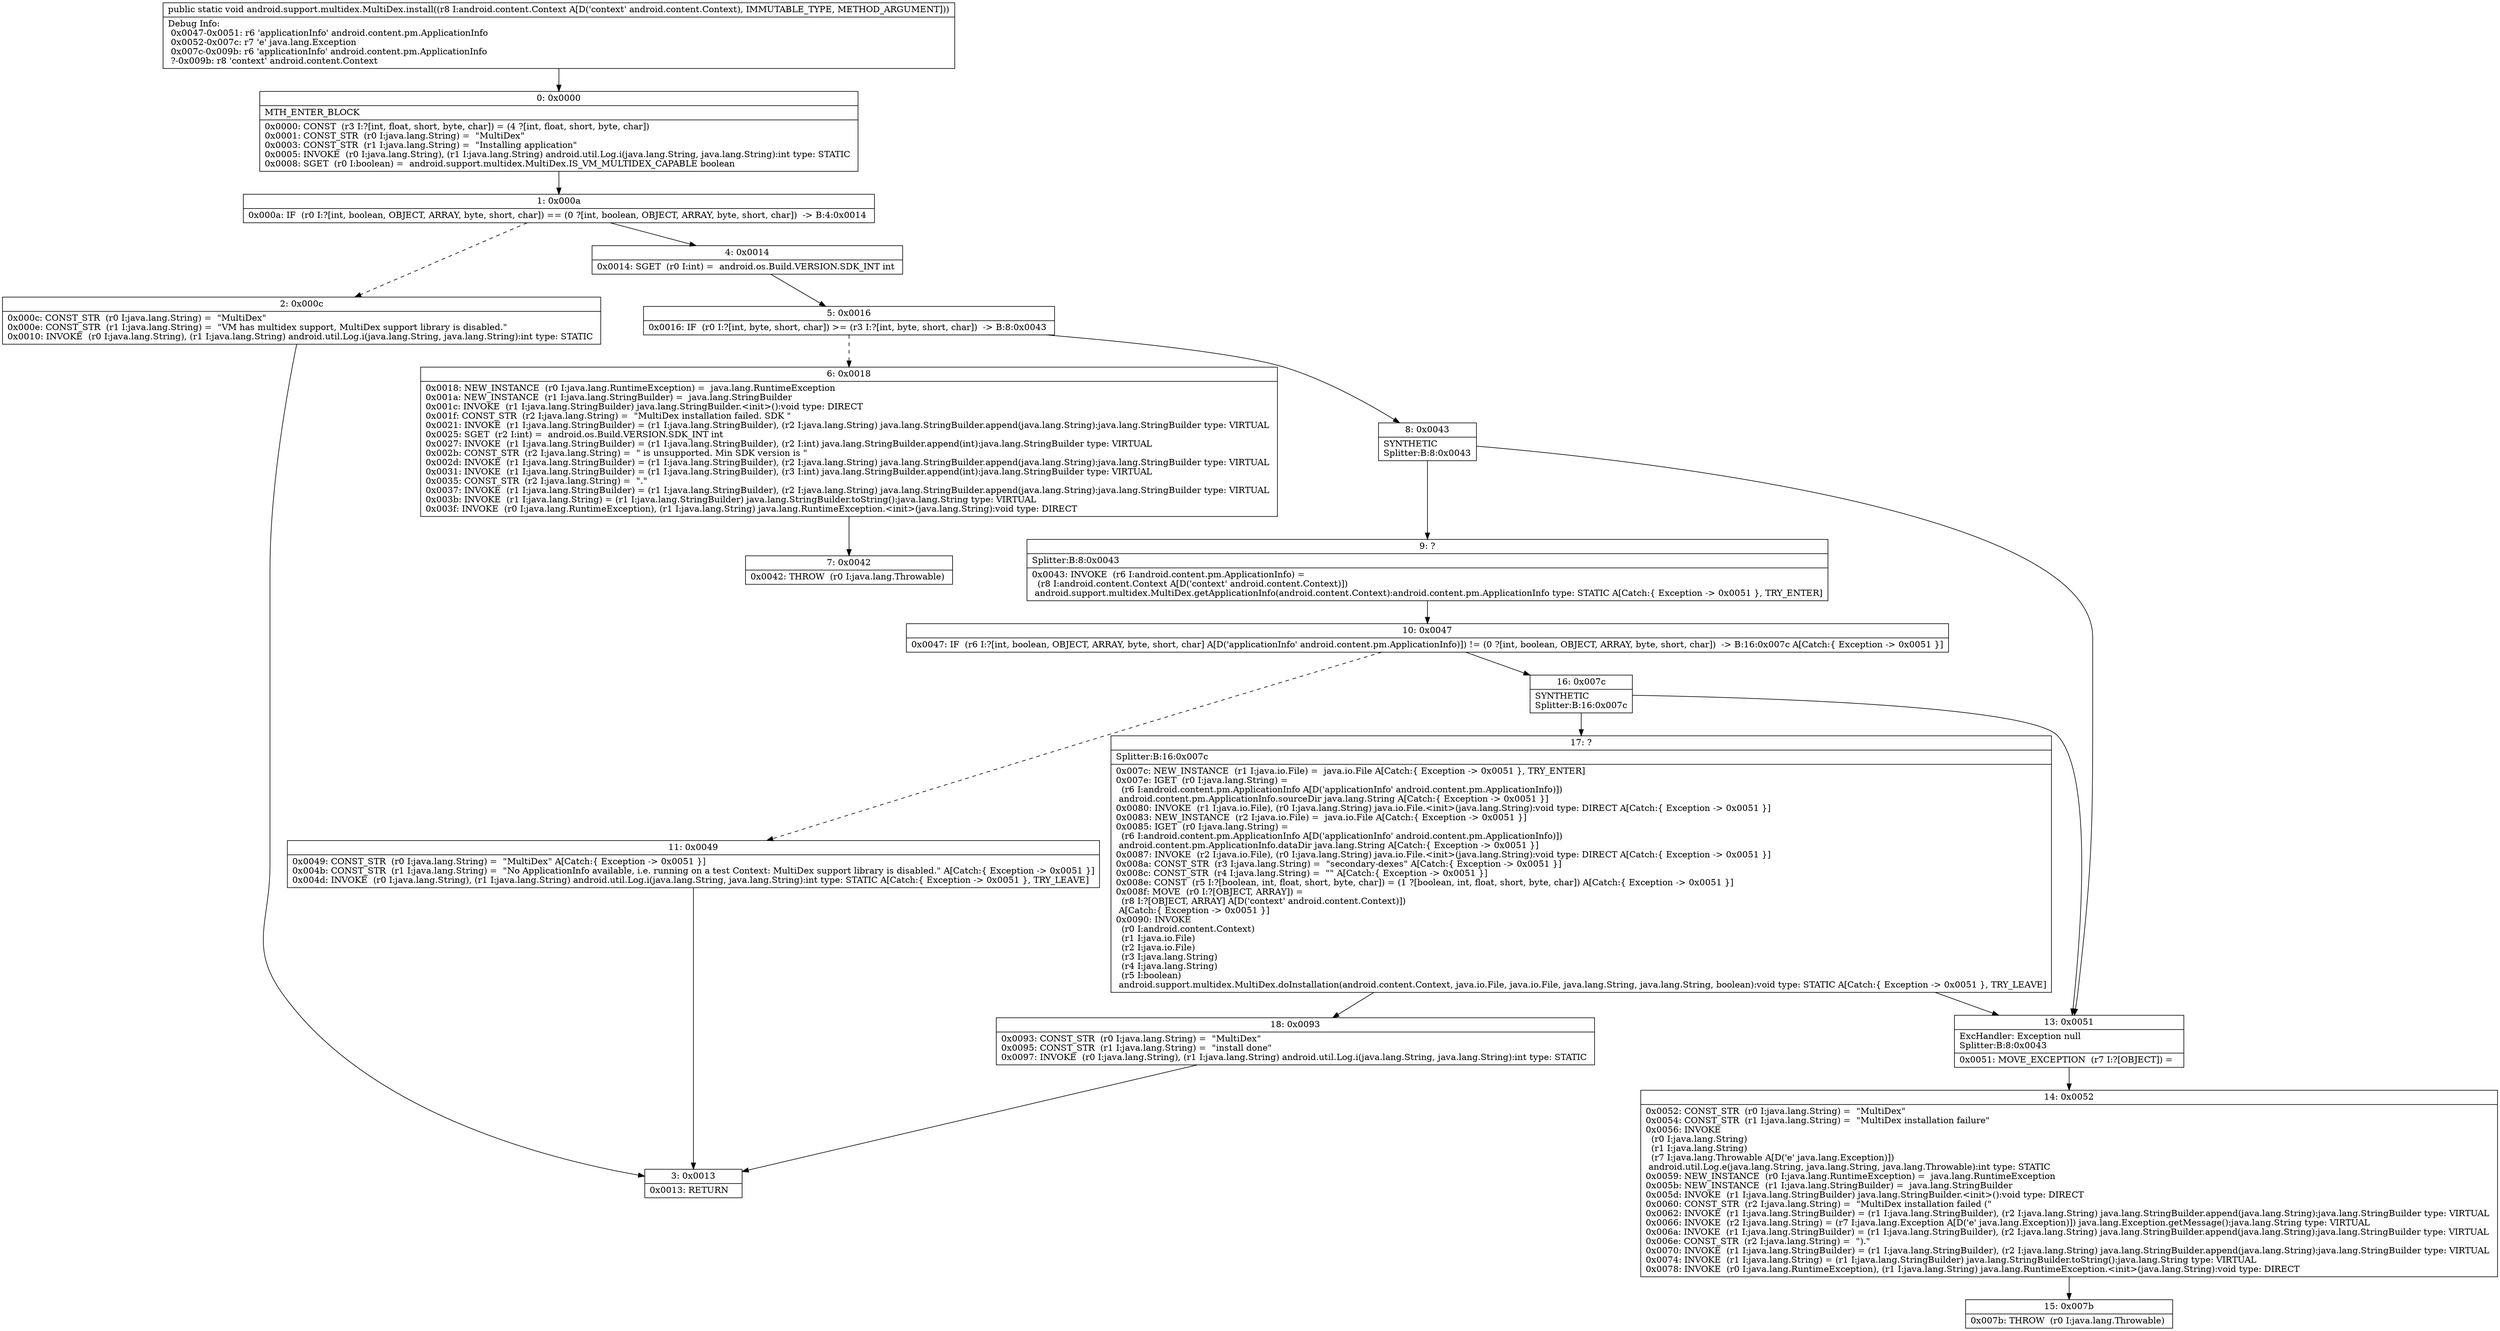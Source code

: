 digraph "CFG forandroid.support.multidex.MultiDex.install(Landroid\/content\/Context;)V" {
Node_0 [shape=record,label="{0\:\ 0x0000|MTH_ENTER_BLOCK\l|0x0000: CONST  (r3 I:?[int, float, short, byte, char]) = (4 ?[int, float, short, byte, char]) \l0x0001: CONST_STR  (r0 I:java.lang.String) =  \"MultiDex\" \l0x0003: CONST_STR  (r1 I:java.lang.String) =  \"Installing application\" \l0x0005: INVOKE  (r0 I:java.lang.String), (r1 I:java.lang.String) android.util.Log.i(java.lang.String, java.lang.String):int type: STATIC \l0x0008: SGET  (r0 I:boolean) =  android.support.multidex.MultiDex.IS_VM_MULTIDEX_CAPABLE boolean \l}"];
Node_1 [shape=record,label="{1\:\ 0x000a|0x000a: IF  (r0 I:?[int, boolean, OBJECT, ARRAY, byte, short, char]) == (0 ?[int, boolean, OBJECT, ARRAY, byte, short, char])  \-\> B:4:0x0014 \l}"];
Node_2 [shape=record,label="{2\:\ 0x000c|0x000c: CONST_STR  (r0 I:java.lang.String) =  \"MultiDex\" \l0x000e: CONST_STR  (r1 I:java.lang.String) =  \"VM has multidex support, MultiDex support library is disabled.\" \l0x0010: INVOKE  (r0 I:java.lang.String), (r1 I:java.lang.String) android.util.Log.i(java.lang.String, java.lang.String):int type: STATIC \l}"];
Node_3 [shape=record,label="{3\:\ 0x0013|0x0013: RETURN   \l}"];
Node_4 [shape=record,label="{4\:\ 0x0014|0x0014: SGET  (r0 I:int) =  android.os.Build.VERSION.SDK_INT int \l}"];
Node_5 [shape=record,label="{5\:\ 0x0016|0x0016: IF  (r0 I:?[int, byte, short, char]) \>= (r3 I:?[int, byte, short, char])  \-\> B:8:0x0043 \l}"];
Node_6 [shape=record,label="{6\:\ 0x0018|0x0018: NEW_INSTANCE  (r0 I:java.lang.RuntimeException) =  java.lang.RuntimeException \l0x001a: NEW_INSTANCE  (r1 I:java.lang.StringBuilder) =  java.lang.StringBuilder \l0x001c: INVOKE  (r1 I:java.lang.StringBuilder) java.lang.StringBuilder.\<init\>():void type: DIRECT \l0x001f: CONST_STR  (r2 I:java.lang.String) =  \"MultiDex installation failed. SDK \" \l0x0021: INVOKE  (r1 I:java.lang.StringBuilder) = (r1 I:java.lang.StringBuilder), (r2 I:java.lang.String) java.lang.StringBuilder.append(java.lang.String):java.lang.StringBuilder type: VIRTUAL \l0x0025: SGET  (r2 I:int) =  android.os.Build.VERSION.SDK_INT int \l0x0027: INVOKE  (r1 I:java.lang.StringBuilder) = (r1 I:java.lang.StringBuilder), (r2 I:int) java.lang.StringBuilder.append(int):java.lang.StringBuilder type: VIRTUAL \l0x002b: CONST_STR  (r2 I:java.lang.String) =  \" is unsupported. Min SDK version is \" \l0x002d: INVOKE  (r1 I:java.lang.StringBuilder) = (r1 I:java.lang.StringBuilder), (r2 I:java.lang.String) java.lang.StringBuilder.append(java.lang.String):java.lang.StringBuilder type: VIRTUAL \l0x0031: INVOKE  (r1 I:java.lang.StringBuilder) = (r1 I:java.lang.StringBuilder), (r3 I:int) java.lang.StringBuilder.append(int):java.lang.StringBuilder type: VIRTUAL \l0x0035: CONST_STR  (r2 I:java.lang.String) =  \".\" \l0x0037: INVOKE  (r1 I:java.lang.StringBuilder) = (r1 I:java.lang.StringBuilder), (r2 I:java.lang.String) java.lang.StringBuilder.append(java.lang.String):java.lang.StringBuilder type: VIRTUAL \l0x003b: INVOKE  (r1 I:java.lang.String) = (r1 I:java.lang.StringBuilder) java.lang.StringBuilder.toString():java.lang.String type: VIRTUAL \l0x003f: INVOKE  (r0 I:java.lang.RuntimeException), (r1 I:java.lang.String) java.lang.RuntimeException.\<init\>(java.lang.String):void type: DIRECT \l}"];
Node_7 [shape=record,label="{7\:\ 0x0042|0x0042: THROW  (r0 I:java.lang.Throwable) \l}"];
Node_8 [shape=record,label="{8\:\ 0x0043|SYNTHETIC\lSplitter:B:8:0x0043\l}"];
Node_9 [shape=record,label="{9\:\ ?|Splitter:B:8:0x0043\l|0x0043: INVOKE  (r6 I:android.content.pm.ApplicationInfo) = \l  (r8 I:android.content.Context A[D('context' android.content.Context)])\l android.support.multidex.MultiDex.getApplicationInfo(android.content.Context):android.content.pm.ApplicationInfo type: STATIC A[Catch:\{ Exception \-\> 0x0051 \}, TRY_ENTER]\l}"];
Node_10 [shape=record,label="{10\:\ 0x0047|0x0047: IF  (r6 I:?[int, boolean, OBJECT, ARRAY, byte, short, char] A[D('applicationInfo' android.content.pm.ApplicationInfo)]) != (0 ?[int, boolean, OBJECT, ARRAY, byte, short, char])  \-\> B:16:0x007c A[Catch:\{ Exception \-\> 0x0051 \}]\l}"];
Node_11 [shape=record,label="{11\:\ 0x0049|0x0049: CONST_STR  (r0 I:java.lang.String) =  \"MultiDex\" A[Catch:\{ Exception \-\> 0x0051 \}]\l0x004b: CONST_STR  (r1 I:java.lang.String) =  \"No ApplicationInfo available, i.e. running on a test Context: MultiDex support library is disabled.\" A[Catch:\{ Exception \-\> 0x0051 \}]\l0x004d: INVOKE  (r0 I:java.lang.String), (r1 I:java.lang.String) android.util.Log.i(java.lang.String, java.lang.String):int type: STATIC A[Catch:\{ Exception \-\> 0x0051 \}, TRY_LEAVE]\l}"];
Node_13 [shape=record,label="{13\:\ 0x0051|ExcHandler: Exception null\lSplitter:B:8:0x0043\l|0x0051: MOVE_EXCEPTION  (r7 I:?[OBJECT]) =  \l}"];
Node_14 [shape=record,label="{14\:\ 0x0052|0x0052: CONST_STR  (r0 I:java.lang.String) =  \"MultiDex\" \l0x0054: CONST_STR  (r1 I:java.lang.String) =  \"MultiDex installation failure\" \l0x0056: INVOKE  \l  (r0 I:java.lang.String)\l  (r1 I:java.lang.String)\l  (r7 I:java.lang.Throwable A[D('e' java.lang.Exception)])\l android.util.Log.e(java.lang.String, java.lang.String, java.lang.Throwable):int type: STATIC \l0x0059: NEW_INSTANCE  (r0 I:java.lang.RuntimeException) =  java.lang.RuntimeException \l0x005b: NEW_INSTANCE  (r1 I:java.lang.StringBuilder) =  java.lang.StringBuilder \l0x005d: INVOKE  (r1 I:java.lang.StringBuilder) java.lang.StringBuilder.\<init\>():void type: DIRECT \l0x0060: CONST_STR  (r2 I:java.lang.String) =  \"MultiDex installation failed (\" \l0x0062: INVOKE  (r1 I:java.lang.StringBuilder) = (r1 I:java.lang.StringBuilder), (r2 I:java.lang.String) java.lang.StringBuilder.append(java.lang.String):java.lang.StringBuilder type: VIRTUAL \l0x0066: INVOKE  (r2 I:java.lang.String) = (r7 I:java.lang.Exception A[D('e' java.lang.Exception)]) java.lang.Exception.getMessage():java.lang.String type: VIRTUAL \l0x006a: INVOKE  (r1 I:java.lang.StringBuilder) = (r1 I:java.lang.StringBuilder), (r2 I:java.lang.String) java.lang.StringBuilder.append(java.lang.String):java.lang.StringBuilder type: VIRTUAL \l0x006e: CONST_STR  (r2 I:java.lang.String) =  \").\" \l0x0070: INVOKE  (r1 I:java.lang.StringBuilder) = (r1 I:java.lang.StringBuilder), (r2 I:java.lang.String) java.lang.StringBuilder.append(java.lang.String):java.lang.StringBuilder type: VIRTUAL \l0x0074: INVOKE  (r1 I:java.lang.String) = (r1 I:java.lang.StringBuilder) java.lang.StringBuilder.toString():java.lang.String type: VIRTUAL \l0x0078: INVOKE  (r0 I:java.lang.RuntimeException), (r1 I:java.lang.String) java.lang.RuntimeException.\<init\>(java.lang.String):void type: DIRECT \l}"];
Node_15 [shape=record,label="{15\:\ 0x007b|0x007b: THROW  (r0 I:java.lang.Throwable) \l}"];
Node_16 [shape=record,label="{16\:\ 0x007c|SYNTHETIC\lSplitter:B:16:0x007c\l}"];
Node_17 [shape=record,label="{17\:\ ?|Splitter:B:16:0x007c\l|0x007c: NEW_INSTANCE  (r1 I:java.io.File) =  java.io.File A[Catch:\{ Exception \-\> 0x0051 \}, TRY_ENTER]\l0x007e: IGET  (r0 I:java.lang.String) = \l  (r6 I:android.content.pm.ApplicationInfo A[D('applicationInfo' android.content.pm.ApplicationInfo)])\l android.content.pm.ApplicationInfo.sourceDir java.lang.String A[Catch:\{ Exception \-\> 0x0051 \}]\l0x0080: INVOKE  (r1 I:java.io.File), (r0 I:java.lang.String) java.io.File.\<init\>(java.lang.String):void type: DIRECT A[Catch:\{ Exception \-\> 0x0051 \}]\l0x0083: NEW_INSTANCE  (r2 I:java.io.File) =  java.io.File A[Catch:\{ Exception \-\> 0x0051 \}]\l0x0085: IGET  (r0 I:java.lang.String) = \l  (r6 I:android.content.pm.ApplicationInfo A[D('applicationInfo' android.content.pm.ApplicationInfo)])\l android.content.pm.ApplicationInfo.dataDir java.lang.String A[Catch:\{ Exception \-\> 0x0051 \}]\l0x0087: INVOKE  (r2 I:java.io.File), (r0 I:java.lang.String) java.io.File.\<init\>(java.lang.String):void type: DIRECT A[Catch:\{ Exception \-\> 0x0051 \}]\l0x008a: CONST_STR  (r3 I:java.lang.String) =  \"secondary\-dexes\" A[Catch:\{ Exception \-\> 0x0051 \}]\l0x008c: CONST_STR  (r4 I:java.lang.String) =  \"\" A[Catch:\{ Exception \-\> 0x0051 \}]\l0x008e: CONST  (r5 I:?[boolean, int, float, short, byte, char]) = (1 ?[boolean, int, float, short, byte, char]) A[Catch:\{ Exception \-\> 0x0051 \}]\l0x008f: MOVE  (r0 I:?[OBJECT, ARRAY]) = \l  (r8 I:?[OBJECT, ARRAY] A[D('context' android.content.Context)])\l A[Catch:\{ Exception \-\> 0x0051 \}]\l0x0090: INVOKE  \l  (r0 I:android.content.Context)\l  (r1 I:java.io.File)\l  (r2 I:java.io.File)\l  (r3 I:java.lang.String)\l  (r4 I:java.lang.String)\l  (r5 I:boolean)\l android.support.multidex.MultiDex.doInstallation(android.content.Context, java.io.File, java.io.File, java.lang.String, java.lang.String, boolean):void type: STATIC A[Catch:\{ Exception \-\> 0x0051 \}, TRY_LEAVE]\l}"];
Node_18 [shape=record,label="{18\:\ 0x0093|0x0093: CONST_STR  (r0 I:java.lang.String) =  \"MultiDex\" \l0x0095: CONST_STR  (r1 I:java.lang.String) =  \"install done\" \l0x0097: INVOKE  (r0 I:java.lang.String), (r1 I:java.lang.String) android.util.Log.i(java.lang.String, java.lang.String):int type: STATIC \l}"];
MethodNode[shape=record,label="{public static void android.support.multidex.MultiDex.install((r8 I:android.content.Context A[D('context' android.content.Context), IMMUTABLE_TYPE, METHOD_ARGUMENT]))  | Debug Info:\l  0x0047\-0x0051: r6 'applicationInfo' android.content.pm.ApplicationInfo\l  0x0052\-0x007c: r7 'e' java.lang.Exception\l  0x007c\-0x009b: r6 'applicationInfo' android.content.pm.ApplicationInfo\l  ?\-0x009b: r8 'context' android.content.Context\l}"];
MethodNode -> Node_0;
Node_0 -> Node_1;
Node_1 -> Node_2[style=dashed];
Node_1 -> Node_4;
Node_2 -> Node_3;
Node_4 -> Node_5;
Node_5 -> Node_6[style=dashed];
Node_5 -> Node_8;
Node_6 -> Node_7;
Node_8 -> Node_9;
Node_8 -> Node_13;
Node_9 -> Node_10;
Node_10 -> Node_11[style=dashed];
Node_10 -> Node_16;
Node_11 -> Node_3;
Node_13 -> Node_14;
Node_14 -> Node_15;
Node_16 -> Node_17;
Node_16 -> Node_13;
Node_17 -> Node_18;
Node_17 -> Node_13;
Node_18 -> Node_3;
}

